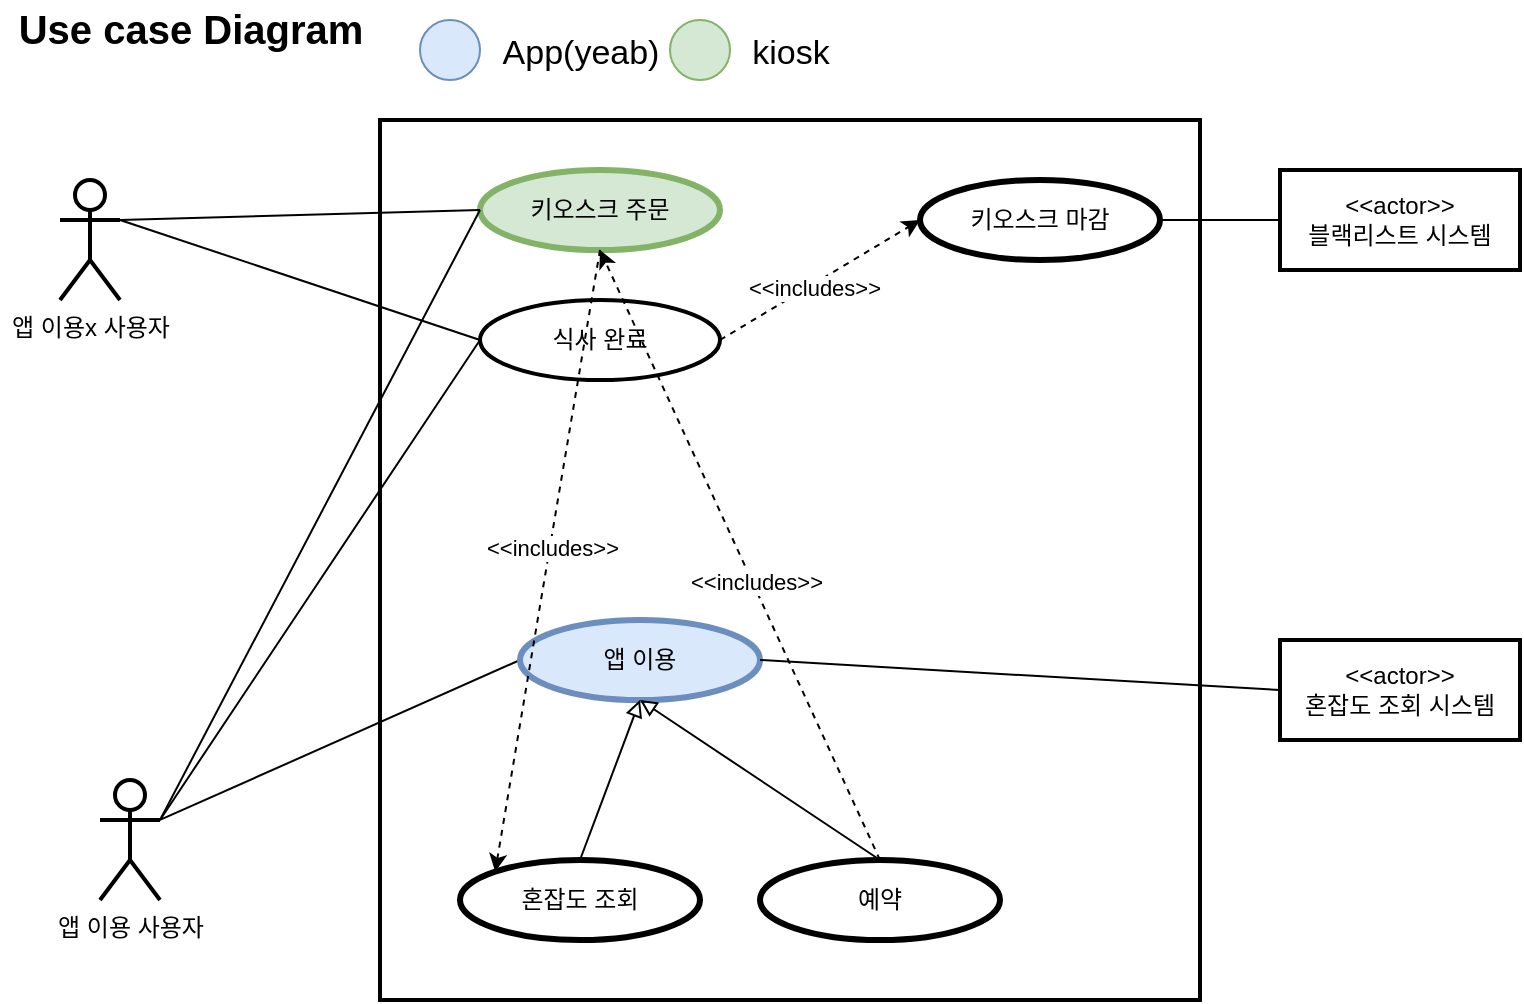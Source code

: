 <mxfile version="18.0.4" type="github">
  <diagram id="jvNJPq9bYI31nyThbXA5" name="Page-1">
    <mxGraphModel dx="813" dy="435" grid="1" gridSize="10" guides="1" tooltips="1" connect="1" arrows="1" fold="1" page="1" pageScale="1" pageWidth="827" pageHeight="1169" math="0" shadow="0">
      <root>
        <mxCell id="0" />
        <mxCell id="1" parent="0" />
        <mxCell id="ZLkKcH1SCxGUI0YMEnIH-12" value="식사 완료" style="ellipse;whiteSpace=wrap;html=1;strokeWidth=2;" parent="1" vertex="1">
          <mxGeometry x="280" y="200" width="120" height="40" as="geometry" />
        </mxCell>
        <mxCell id="ZLkKcH1SCxGUI0YMEnIH-6" value="" style="rounded=0;orthogonalLoop=1;jettySize=auto;html=1;entryX=0;entryY=0.5;entryDx=0;entryDy=0;endArrow=none;endFill=0;exitX=1;exitY=0.333;exitDx=0;exitDy=0;exitPerimeter=0;" parent="1" source="ZLkKcH1SCxGUI0YMEnIH-1" target="ZLkKcH1SCxGUI0YMEnIH-3" edge="1">
          <mxGeometry relative="1" as="geometry">
            <mxPoint x="160" y="480" as="sourcePoint" />
          </mxGeometry>
        </mxCell>
        <mxCell id="ZLkKcH1SCxGUI0YMEnIH-1" value="앱 이용 사용자" style="shape=umlActor;verticalLabelPosition=bottom;verticalAlign=top;html=1;outlineConnect=0;strokeWidth=2;" parent="1" vertex="1">
          <mxGeometry x="90" y="440" width="30" height="60" as="geometry" />
        </mxCell>
        <mxCell id="ZLkKcH1SCxGUI0YMEnIH-2" value="" style="rounded=0;whiteSpace=wrap;html=1;fillColor=none;strokeWidth=2;" parent="1" vertex="1">
          <mxGeometry x="230" y="110" width="410" height="440" as="geometry" />
        </mxCell>
        <mxCell id="ZLkKcH1SCxGUI0YMEnIH-3" value="앱 이용" style="ellipse;whiteSpace=wrap;html=1;strokeWidth=3;fillColor=#dae8fc;strokeColor=#6c8ebf;" parent="1" vertex="1">
          <mxGeometry x="300" y="360" width="120" height="40" as="geometry" />
        </mxCell>
        <mxCell id="ZLkKcH1SCxGUI0YMEnIH-4" value="예약" style="ellipse;whiteSpace=wrap;html=1;strokeWidth=3;fillColor=none;" parent="1" vertex="1">
          <mxGeometry x="420" y="480" width="120" height="40" as="geometry" />
        </mxCell>
        <mxCell id="ZLkKcH1SCxGUI0YMEnIH-5" value="혼잡도 조회" style="ellipse;whiteSpace=wrap;html=1;strokeWidth=3;fillColor=none;" parent="1" vertex="1">
          <mxGeometry x="270" y="480" width="120" height="40" as="geometry" />
        </mxCell>
        <mxCell id="ZLkKcH1SCxGUI0YMEnIH-9" value="" style="endArrow=block;html=1;rounded=0;entryX=0.5;entryY=1;entryDx=0;entryDy=0;exitX=0.5;exitY=0;exitDx=0;exitDy=0;endFill=0;" parent="1" source="ZLkKcH1SCxGUI0YMEnIH-4" target="ZLkKcH1SCxGUI0YMEnIH-3" edge="1">
          <mxGeometry width="50" height="50" relative="1" as="geometry">
            <mxPoint x="310" y="450" as="sourcePoint" />
            <mxPoint x="360" y="400" as="targetPoint" />
          </mxGeometry>
        </mxCell>
        <mxCell id="ZLkKcH1SCxGUI0YMEnIH-10" value="" style="endArrow=block;html=1;rounded=0;entryX=0.5;entryY=1;entryDx=0;entryDy=0;exitX=0.5;exitY=0;exitDx=0;exitDy=0;endFill=0;" parent="1" source="ZLkKcH1SCxGUI0YMEnIH-5" target="ZLkKcH1SCxGUI0YMEnIH-3" edge="1">
          <mxGeometry width="50" height="50" relative="1" as="geometry">
            <mxPoint x="330" y="490.0" as="sourcePoint" />
            <mxPoint x="400" y="440" as="targetPoint" />
          </mxGeometry>
        </mxCell>
        <mxCell id="ZLkKcH1SCxGUI0YMEnIH-11" value="키오스크 주문" style="ellipse;whiteSpace=wrap;html=1;strokeWidth=3;fillColor=#d5e8d4;strokeColor=#82b366;" parent="1" vertex="1">
          <mxGeometry x="280" y="135" width="120" height="40" as="geometry" />
        </mxCell>
        <mxCell id="ZLkKcH1SCxGUI0YMEnIH-13" value="" style="rounded=0;orthogonalLoop=1;jettySize=auto;html=1;endArrow=none;endFill=0;exitX=1;exitY=0.333;exitDx=0;exitDy=0;exitPerimeter=0;entryX=0;entryY=0.5;entryDx=0;entryDy=0;" parent="1" source="ZLkKcH1SCxGUI0YMEnIH-1" target="ZLkKcH1SCxGUI0YMEnIH-11" edge="1">
          <mxGeometry relative="1" as="geometry">
            <mxPoint x="170" y="493.514" as="sourcePoint" />
            <mxPoint x="340" y="420" as="targetPoint" />
          </mxGeometry>
        </mxCell>
        <mxCell id="ZLkKcH1SCxGUI0YMEnIH-14" value="&amp;lt;&amp;lt;actor&amp;gt;&amp;gt;&lt;br&gt;블랙리스트 시스템" style="rounded=0;whiteSpace=wrap;html=1;strokeWidth=2;fillColor=none;" parent="1" vertex="1">
          <mxGeometry x="680" y="135" width="120" height="50" as="geometry" />
        </mxCell>
        <mxCell id="ZLkKcH1SCxGUI0YMEnIH-15" value="키오스크 마감" style="ellipse;whiteSpace=wrap;html=1;strokeWidth=3;fillColor=none;" parent="1" vertex="1">
          <mxGeometry x="500" y="140" width="120" height="40" as="geometry" />
        </mxCell>
        <mxCell id="ZLkKcH1SCxGUI0YMEnIH-16" value="" style="endArrow=none;html=1;rounded=0;entryX=0;entryY=0.5;entryDx=0;entryDy=0;exitX=1;exitY=0.5;exitDx=0;exitDy=0;" parent="1" source="ZLkKcH1SCxGUI0YMEnIH-15" target="ZLkKcH1SCxGUI0YMEnIH-14" edge="1">
          <mxGeometry width="50" height="50" relative="1" as="geometry">
            <mxPoint x="290" y="350" as="sourcePoint" />
            <mxPoint x="340" y="300" as="targetPoint" />
          </mxGeometry>
        </mxCell>
        <mxCell id="ZLkKcH1SCxGUI0YMEnIH-17" value="" style="rounded=0;orthogonalLoop=1;jettySize=auto;html=1;endArrow=none;endFill=0;entryX=0;entryY=0.5;entryDx=0;entryDy=0;exitX=1;exitY=0.333;exitDx=0;exitDy=0;exitPerimeter=0;" parent="1" source="ZLkKcH1SCxGUI0YMEnIH-1" target="ZLkKcH1SCxGUI0YMEnIH-12" edge="1">
          <mxGeometry relative="1" as="geometry">
            <mxPoint x="160" y="480" as="sourcePoint" />
            <mxPoint x="304" y="170" as="targetPoint" />
          </mxGeometry>
        </mxCell>
        <mxCell id="ZLkKcH1SCxGUI0YMEnIH-18" value="" style="endArrow=classic;html=1;rounded=0;entryX=0;entryY=0.5;entryDx=0;entryDy=0;exitX=1;exitY=0.5;exitDx=0;exitDy=0;dashed=1;" parent="1" source="ZLkKcH1SCxGUI0YMEnIH-12" target="ZLkKcH1SCxGUI0YMEnIH-15" edge="1">
          <mxGeometry width="50" height="50" relative="1" as="geometry">
            <mxPoint x="290" y="350" as="sourcePoint" />
            <mxPoint x="340" y="300" as="targetPoint" />
          </mxGeometry>
        </mxCell>
        <mxCell id="ZLkKcH1SCxGUI0YMEnIH-19" value="&amp;lt;&amp;lt;includes&amp;gt;&amp;gt;" style="edgeLabel;html=1;align=center;verticalAlign=middle;resizable=0;points=[];" parent="ZLkKcH1SCxGUI0YMEnIH-18" vertex="1" connectable="0">
          <mxGeometry x="-0.327" relative="1" as="geometry">
            <mxPoint x="13" y="-6" as="offset" />
          </mxGeometry>
        </mxCell>
        <mxCell id="ZLkKcH1SCxGUI0YMEnIH-20" value="" style="endArrow=classic;html=1;rounded=0;dashed=1;exitX=0.5;exitY=1;exitDx=0;exitDy=0;entryX=0;entryY=0;entryDx=0;entryDy=0;" parent="1" source="ZLkKcH1SCxGUI0YMEnIH-11" target="ZLkKcH1SCxGUI0YMEnIH-5" edge="1">
          <mxGeometry width="50" height="50" relative="1" as="geometry">
            <mxPoint x="300" y="340" as="sourcePoint" />
            <mxPoint x="350" y="290" as="targetPoint" />
          </mxGeometry>
        </mxCell>
        <mxCell id="ZLkKcH1SCxGUI0YMEnIH-21" value="&amp;lt;&amp;lt;includes&amp;gt;&amp;gt;" style="edgeLabel;html=1;align=center;verticalAlign=middle;resizable=0;points=[];" parent="ZLkKcH1SCxGUI0YMEnIH-20" vertex="1" connectable="0">
          <mxGeometry x="-0.042" y="1" relative="1" as="geometry">
            <mxPoint as="offset" />
          </mxGeometry>
        </mxCell>
        <mxCell id="ZLkKcH1SCxGUI0YMEnIH-24" value="" style="endArrow=classic;html=1;rounded=0;dashed=1;entryX=0.5;entryY=1;entryDx=0;entryDy=0;exitX=0.5;exitY=0;exitDx=0;exitDy=0;" parent="1" source="ZLkKcH1SCxGUI0YMEnIH-4" target="ZLkKcH1SCxGUI0YMEnIH-11" edge="1">
          <mxGeometry width="50" height="50" relative="1" as="geometry">
            <mxPoint x="300" y="360" as="sourcePoint" />
            <mxPoint x="350" y="310" as="targetPoint" />
          </mxGeometry>
        </mxCell>
        <mxCell id="ZLkKcH1SCxGUI0YMEnIH-25" value="&amp;lt;&amp;lt;includes&amp;gt;&amp;gt;" style="edgeLabel;html=1;align=center;verticalAlign=middle;resizable=0;points=[];" parent="ZLkKcH1SCxGUI0YMEnIH-24" vertex="1" connectable="0">
          <mxGeometry x="-0.092" y="-2" relative="1" as="geometry">
            <mxPoint as="offset" />
          </mxGeometry>
        </mxCell>
        <mxCell id="ZLkKcH1SCxGUI0YMEnIH-27" value="앱 이용x 사용자" style="shape=umlActor;verticalLabelPosition=bottom;verticalAlign=top;html=1;outlineConnect=0;strokeWidth=2;" parent="1" vertex="1">
          <mxGeometry x="70" y="140" width="30" height="60" as="geometry" />
        </mxCell>
        <mxCell id="ZLkKcH1SCxGUI0YMEnIH-30" value="" style="endArrow=none;html=1;rounded=0;entryX=0;entryY=0.5;entryDx=0;entryDy=0;exitX=1;exitY=0.333;exitDx=0;exitDy=0;exitPerimeter=0;" parent="1" source="ZLkKcH1SCxGUI0YMEnIH-27" target="ZLkKcH1SCxGUI0YMEnIH-11" edge="1">
          <mxGeometry width="50" height="50" relative="1" as="geometry">
            <mxPoint x="250" y="230" as="sourcePoint" />
            <mxPoint x="300" y="180" as="targetPoint" />
          </mxGeometry>
        </mxCell>
        <mxCell id="ZLkKcH1SCxGUI0YMEnIH-31" value="" style="endArrow=none;html=1;rounded=0;entryX=0;entryY=0.5;entryDx=0;entryDy=0;exitX=1;exitY=0.333;exitDx=0;exitDy=0;exitPerimeter=0;" parent="1" source="ZLkKcH1SCxGUI0YMEnIH-27" target="ZLkKcH1SCxGUI0YMEnIH-12" edge="1">
          <mxGeometry width="50" height="50" relative="1" as="geometry">
            <mxPoint x="110" y="170" as="sourcePoint" />
            <mxPoint x="270" y="170" as="targetPoint" />
          </mxGeometry>
        </mxCell>
        <mxCell id="ZLkKcH1SCxGUI0YMEnIH-32" value="&amp;lt;&amp;lt;actor&amp;gt;&amp;gt;&lt;br&gt;혼잡도 조회 시스템" style="rounded=0;whiteSpace=wrap;html=1;strokeWidth=2;fillColor=none;" parent="1" vertex="1">
          <mxGeometry x="680" y="370" width="120" height="50" as="geometry" />
        </mxCell>
        <mxCell id="ZLkKcH1SCxGUI0YMEnIH-34" value="" style="endArrow=none;html=1;rounded=0;entryX=0;entryY=0.5;entryDx=0;entryDy=0;exitX=1;exitY=0.5;exitDx=0;exitDy=0;" parent="1" source="ZLkKcH1SCxGUI0YMEnIH-3" target="ZLkKcH1SCxGUI0YMEnIH-32" edge="1">
          <mxGeometry width="50" height="50" relative="1" as="geometry">
            <mxPoint x="380" y="370" as="sourcePoint" />
            <mxPoint x="430" y="320" as="targetPoint" />
          </mxGeometry>
        </mxCell>
        <mxCell id="ZLkKcH1SCxGUI0YMEnIH-36" value="&lt;b&gt;&lt;font style=&quot;font-size: 20px&quot;&gt;Use case Diagram&lt;/font&gt;&lt;/b&gt;" style="text;html=1;align=center;verticalAlign=middle;resizable=0;points=[];autosize=1;strokeColor=none;fillColor=none;fontSize=18;" parent="1" vertex="1">
          <mxGeometry x="40" y="50" width="190" height="30" as="geometry" />
        </mxCell>
        <mxCell id="ZLkKcH1SCxGUI0YMEnIH-37" value="" style="ellipse;whiteSpace=wrap;html=1;aspect=fixed;fontSize=20;strokeWidth=1;fillColor=#dae8fc;strokeColor=#6c8ebf;" parent="1" vertex="1">
          <mxGeometry x="250" y="60" width="30" height="30" as="geometry" />
        </mxCell>
        <mxCell id="ZLkKcH1SCxGUI0YMEnIH-38" value="&lt;span style=&quot;font-size: 17px&quot;&gt;App(yeab)&lt;/span&gt;" style="text;html=1;align=center;verticalAlign=middle;resizable=0;points=[];autosize=1;strokeColor=none;fillColor=none;fontSize=20;" parent="1" vertex="1">
          <mxGeometry x="285" y="60" width="90" height="30" as="geometry" />
        </mxCell>
        <mxCell id="ZLkKcH1SCxGUI0YMEnIH-39" value="" style="ellipse;whiteSpace=wrap;html=1;aspect=fixed;fontSize=20;strokeWidth=1;fillColor=#d5e8d4;strokeColor=#82b366;" parent="1" vertex="1">
          <mxGeometry x="375" y="60" width="30" height="30" as="geometry" />
        </mxCell>
        <mxCell id="ZLkKcH1SCxGUI0YMEnIH-40" value="&lt;span style=&quot;font-size: 17px&quot;&gt;kiosk&lt;/span&gt;" style="text;html=1;align=center;verticalAlign=middle;resizable=0;points=[];autosize=1;strokeColor=none;fillColor=none;fontSize=20;" parent="1" vertex="1">
          <mxGeometry x="410" y="60" width="50" height="30" as="geometry" />
        </mxCell>
      </root>
    </mxGraphModel>
  </diagram>
</mxfile>
